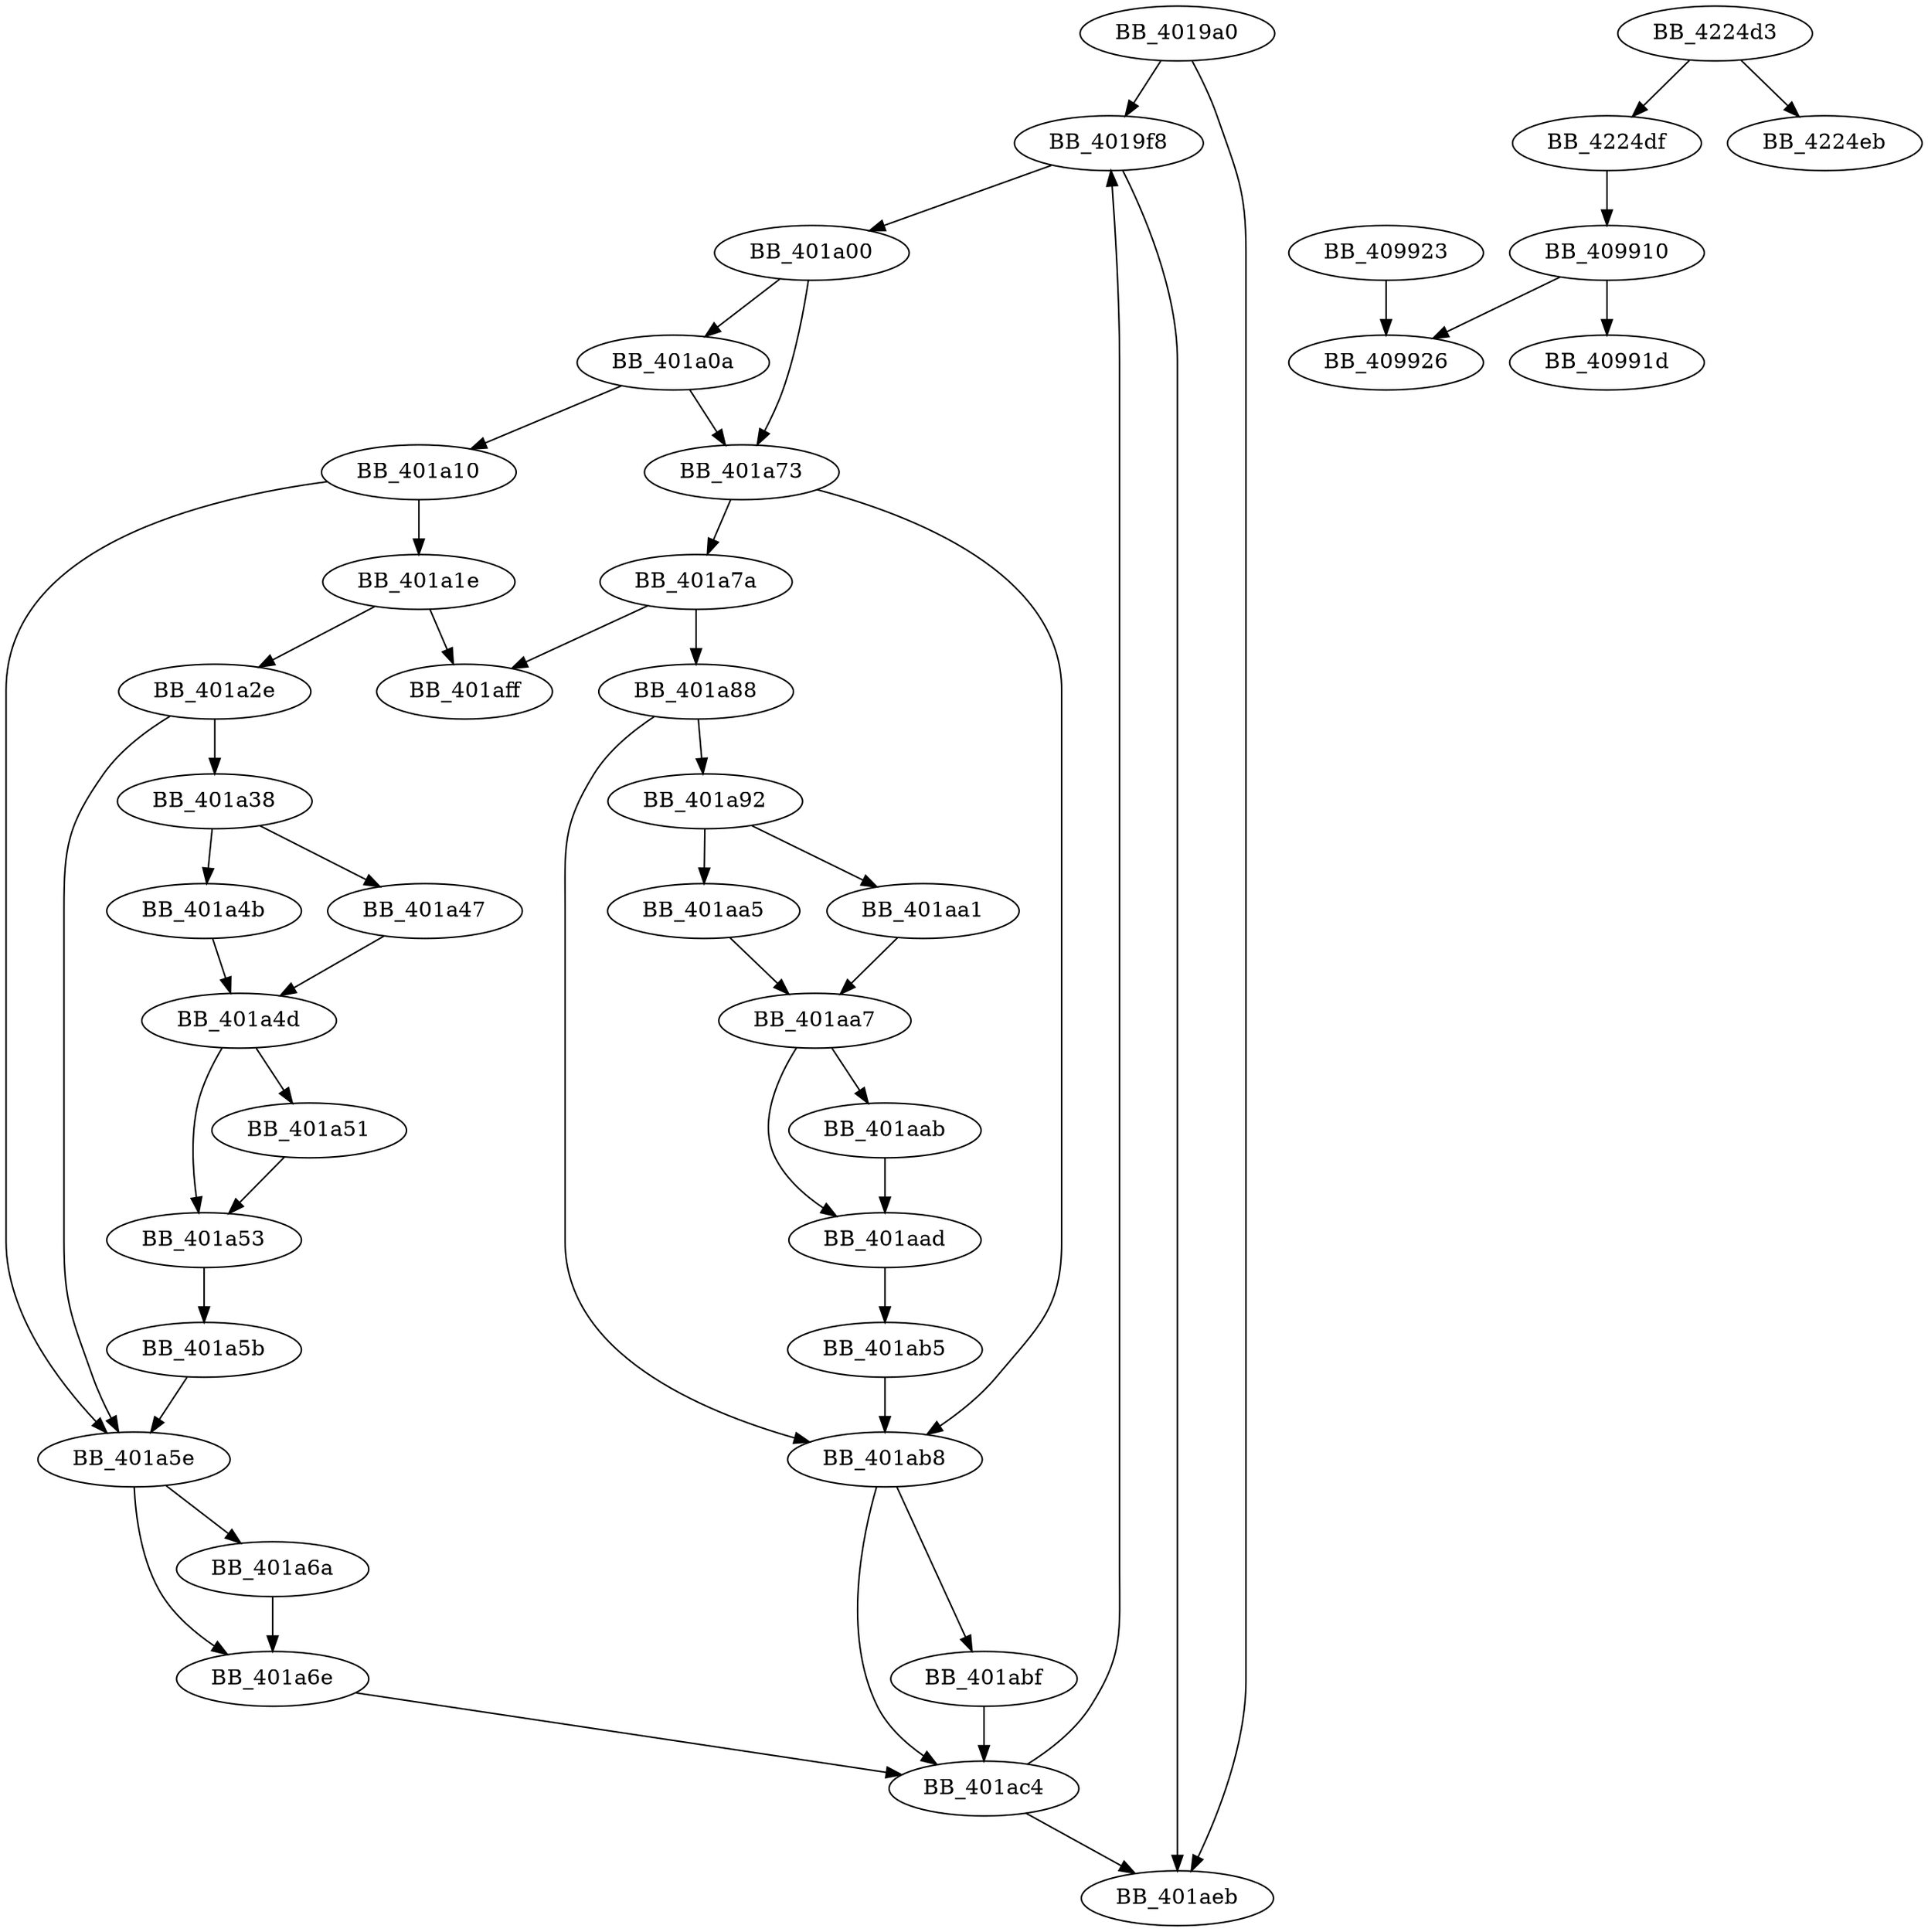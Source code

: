 DiGraph sub_4019A0{
BB_4019a0->BB_4019f8
BB_4019a0->BB_401aeb
BB_4019f8->BB_401a00
BB_4019f8->BB_401aeb
BB_401a00->BB_401a0a
BB_401a00->BB_401a73
BB_401a0a->BB_401a10
BB_401a0a->BB_401a73
BB_401a10->BB_401a1e
BB_401a10->BB_401a5e
BB_401a1e->BB_401a2e
BB_401a1e->BB_401aff
BB_401a2e->BB_401a38
BB_401a2e->BB_401a5e
BB_401a38->BB_401a47
BB_401a38->BB_401a4b
BB_401a47->BB_401a4d
BB_401a4b->BB_401a4d
BB_401a4d->BB_401a51
BB_401a4d->BB_401a53
BB_401a51->BB_401a53
BB_401a53->BB_401a5b
BB_401a5b->BB_401a5e
BB_401a5e->BB_401a6a
BB_401a5e->BB_401a6e
BB_401a6a->BB_401a6e
BB_401a6e->BB_401ac4
BB_401a73->BB_401a7a
BB_401a73->BB_401ab8
BB_401a7a->BB_401a88
BB_401a7a->BB_401aff
BB_401a88->BB_401a92
BB_401a88->BB_401ab8
BB_401a92->BB_401aa1
BB_401a92->BB_401aa5
BB_401aa1->BB_401aa7
BB_401aa5->BB_401aa7
BB_401aa7->BB_401aab
BB_401aa7->BB_401aad
BB_401aab->BB_401aad
BB_401aad->BB_401ab5
BB_401ab5->BB_401ab8
BB_401ab8->BB_401abf
BB_401ab8->BB_401ac4
BB_401abf->BB_401ac4
BB_401ac4->BB_4019f8
BB_401ac4->BB_401aeb
BB_409910->BB_40991d
BB_409910->BB_409926
BB_409923->BB_409926
BB_4224d3->BB_4224df
BB_4224d3->BB_4224eb
BB_4224df->BB_409910
}
